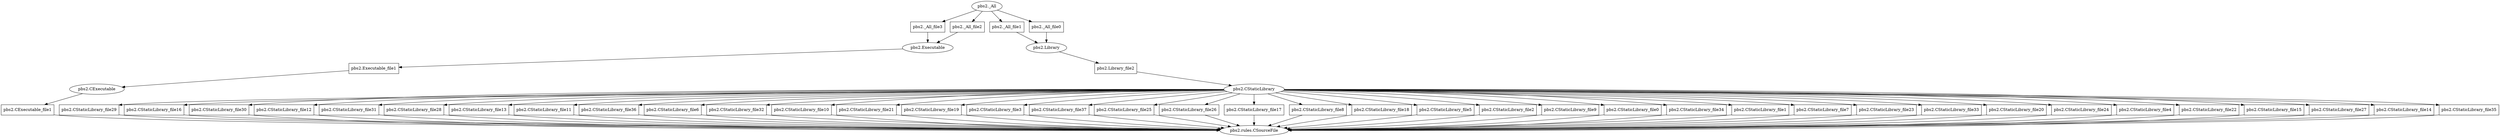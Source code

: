 strict digraph {
	"pbs2.CExecutable_file1"	 [shape=box];
	"pbs2.CExecutable_file1" -> "pbs2.rules.CSourceFile";
	"pbs2.CExecutable" -> "pbs2.CExecutable_file1";
	"pbs2.Library_file2"	 [shape=box];
	"pbs2.Library_file2" -> "pbs2.CStaticLibrary";
	"pbs2.Library" -> "pbs2.Library_file2";
	"pbs2.CStaticLibrary_file29"	 [shape=box];
	"pbs2.CStaticLibrary" -> "pbs2.CStaticLibrary_file29";
	"pbs2.CStaticLibrary_file16"	 [shape=box];
	"pbs2.CStaticLibrary" -> "pbs2.CStaticLibrary_file16";
	"pbs2.CStaticLibrary_file30"	 [shape=box];
	"pbs2.CStaticLibrary" -> "pbs2.CStaticLibrary_file30";
	"pbs2.CStaticLibrary_file12"	 [shape=box];
	"pbs2.CStaticLibrary" -> "pbs2.CStaticLibrary_file12";
	"pbs2.CStaticLibrary_file31"	 [shape=box];
	"pbs2.CStaticLibrary" -> "pbs2.CStaticLibrary_file31";
	"pbs2.CStaticLibrary_file28"	 [shape=box];
	"pbs2.CStaticLibrary" -> "pbs2.CStaticLibrary_file28";
	"pbs2.CStaticLibrary_file13"	 [shape=box];
	"pbs2.CStaticLibrary" -> "pbs2.CStaticLibrary_file13";
	"pbs2.CStaticLibrary_file11"	 [shape=box];
	"pbs2.CStaticLibrary" -> "pbs2.CStaticLibrary_file11";
	"pbs2.CStaticLibrary_file36"	 [shape=box];
	"pbs2.CStaticLibrary" -> "pbs2.CStaticLibrary_file36";
	"pbs2.CStaticLibrary_file6"	 [shape=box];
	"pbs2.CStaticLibrary" -> "pbs2.CStaticLibrary_file6";
	"pbs2.CStaticLibrary_file32"	 [shape=box];
	"pbs2.CStaticLibrary" -> "pbs2.CStaticLibrary_file32";
	"pbs2.CStaticLibrary_file10"	 [shape=box];
	"pbs2.CStaticLibrary" -> "pbs2.CStaticLibrary_file10";
	"pbs2.CStaticLibrary_file21"	 [shape=box];
	"pbs2.CStaticLibrary" -> "pbs2.CStaticLibrary_file21";
	"pbs2.CStaticLibrary_file19"	 [shape=box];
	"pbs2.CStaticLibrary" -> "pbs2.CStaticLibrary_file19";
	"pbs2.CStaticLibrary_file3"	 [shape=box];
	"pbs2.CStaticLibrary" -> "pbs2.CStaticLibrary_file3";
	"pbs2.CStaticLibrary_file37"	 [shape=box];
	"pbs2.CStaticLibrary" -> "pbs2.CStaticLibrary_file37";
	"pbs2.CStaticLibrary_file25"	 [shape=box];
	"pbs2.CStaticLibrary" -> "pbs2.CStaticLibrary_file25";
	"pbs2.CStaticLibrary_file26"	 [shape=box];
	"pbs2.CStaticLibrary" -> "pbs2.CStaticLibrary_file26";
	"pbs2.CStaticLibrary_file17"	 [shape=box];
	"pbs2.CStaticLibrary" -> "pbs2.CStaticLibrary_file17";
	"pbs2.CStaticLibrary_file8"	 [shape=box];
	"pbs2.CStaticLibrary" -> "pbs2.CStaticLibrary_file8";
	"pbs2.CStaticLibrary_file18"	 [shape=box];
	"pbs2.CStaticLibrary" -> "pbs2.CStaticLibrary_file18";
	"pbs2.CStaticLibrary_file5"	 [shape=box];
	"pbs2.CStaticLibrary" -> "pbs2.CStaticLibrary_file5";
	"pbs2.CStaticLibrary_file2"	 [shape=box];
	"pbs2.CStaticLibrary" -> "pbs2.CStaticLibrary_file2";
	"pbs2.CStaticLibrary_file9"	 [shape=box];
	"pbs2.CStaticLibrary" -> "pbs2.CStaticLibrary_file9";
	"pbs2.CStaticLibrary_file0"	 [shape=box];
	"pbs2.CStaticLibrary" -> "pbs2.CStaticLibrary_file0";
	"pbs2.CStaticLibrary_file34"	 [shape=box];
	"pbs2.CStaticLibrary" -> "pbs2.CStaticLibrary_file34";
	"pbs2.CStaticLibrary_file1"	 [shape=box];
	"pbs2.CStaticLibrary" -> "pbs2.CStaticLibrary_file1";
	"pbs2.CStaticLibrary_file7"	 [shape=box];
	"pbs2.CStaticLibrary" -> "pbs2.CStaticLibrary_file7";
	"pbs2.CStaticLibrary_file23"	 [shape=box];
	"pbs2.CStaticLibrary" -> "pbs2.CStaticLibrary_file23";
	"pbs2.CStaticLibrary_file33"	 [shape=box];
	"pbs2.CStaticLibrary" -> "pbs2.CStaticLibrary_file33";
	"pbs2.CStaticLibrary_file20"	 [shape=box];
	"pbs2.CStaticLibrary" -> "pbs2.CStaticLibrary_file20";
	"pbs2.CStaticLibrary_file24"	 [shape=box];
	"pbs2.CStaticLibrary" -> "pbs2.CStaticLibrary_file24";
	"pbs2.CStaticLibrary_file4"	 [shape=box];
	"pbs2.CStaticLibrary" -> "pbs2.CStaticLibrary_file4";
	"pbs2.CStaticLibrary_file22"	 [shape=box];
	"pbs2.CStaticLibrary" -> "pbs2.CStaticLibrary_file22";
	"pbs2.CStaticLibrary_file15"	 [shape=box];
	"pbs2.CStaticLibrary" -> "pbs2.CStaticLibrary_file15";
	"pbs2.CStaticLibrary_file27"	 [shape=box];
	"pbs2.CStaticLibrary" -> "pbs2.CStaticLibrary_file27";
	"pbs2.CStaticLibrary_file14"	 [shape=box];
	"pbs2.CStaticLibrary" -> "pbs2.CStaticLibrary_file14";
	"pbs2.CStaticLibrary_file35"	 [shape=box];
	"pbs2.CStaticLibrary" -> "pbs2.CStaticLibrary_file35";
	"pbs2.CStaticLibrary_file29" -> "pbs2.rules.CSourceFile";
	"pbs2.CStaticLibrary_file16" -> "pbs2.rules.CSourceFile";
	"pbs2.CStaticLibrary_file30" -> "pbs2.rules.CSourceFile";
	"pbs2.CStaticLibrary_file12" -> "pbs2.rules.CSourceFile";
	"pbs2.CStaticLibrary_file31" -> "pbs2.rules.CSourceFile";
	"pbs2.CStaticLibrary_file28" -> "pbs2.rules.CSourceFile";
	"pbs2.CStaticLibrary_file13" -> "pbs2.rules.CSourceFile";
	"pbs2.CStaticLibrary_file11" -> "pbs2.rules.CSourceFile";
	"pbs2.CStaticLibrary_file36" -> "pbs2.rules.CSourceFile";
	"pbs2.CStaticLibrary_file6" -> "pbs2.rules.CSourceFile";
	"pbs2.CStaticLibrary_file32" -> "pbs2.rules.CSourceFile";
	"pbs2.CStaticLibrary_file10" -> "pbs2.rules.CSourceFile";
	"pbs2.CStaticLibrary_file21" -> "pbs2.rules.CSourceFile";
	"pbs2.CStaticLibrary_file19" -> "pbs2.rules.CSourceFile";
	"pbs2.CStaticLibrary_file3" -> "pbs2.rules.CSourceFile";
	"pbs2.CStaticLibrary_file37" -> "pbs2.rules.CSourceFile";
	"pbs2.CStaticLibrary_file25" -> "pbs2.rules.CSourceFile";
	"pbs2.CStaticLibrary_file26" -> "pbs2.rules.CSourceFile";
	"pbs2.CStaticLibrary_file17" -> "pbs2.rules.CSourceFile";
	"pbs2.CStaticLibrary_file8" -> "pbs2.rules.CSourceFile";
	"pbs2.CStaticLibrary_file18" -> "pbs2.rules.CSourceFile";
	"pbs2.CStaticLibrary_file5" -> "pbs2.rules.CSourceFile";
	"pbs2.CStaticLibrary_file2" -> "pbs2.rules.CSourceFile";
	"pbs2.CStaticLibrary_file9" -> "pbs2.rules.CSourceFile";
	"pbs2.CStaticLibrary_file0" -> "pbs2.rules.CSourceFile";
	"pbs2.CStaticLibrary_file34" -> "pbs2.rules.CSourceFile";
	"pbs2.CStaticLibrary_file1" -> "pbs2.rules.CSourceFile";
	"pbs2.CStaticLibrary_file7" -> "pbs2.rules.CSourceFile";
	"pbs2.CStaticLibrary_file23" -> "pbs2.rules.CSourceFile";
	"pbs2.CStaticLibrary_file33" -> "pbs2.rules.CSourceFile";
	"pbs2.CStaticLibrary_file20" -> "pbs2.rules.CSourceFile";
	"pbs2.CStaticLibrary_file24" -> "pbs2.rules.CSourceFile";
	"pbs2.CStaticLibrary_file4" -> "pbs2.rules.CSourceFile";
	"pbs2.CStaticLibrary_file22" -> "pbs2.rules.CSourceFile";
	"pbs2.CStaticLibrary_file15" -> "pbs2.rules.CSourceFile";
	"pbs2.CStaticLibrary_file27" -> "pbs2.rules.CSourceFile";
	"pbs2.CStaticLibrary_file14" -> "pbs2.rules.CSourceFile";
	"pbs2.CStaticLibrary_file35" -> "pbs2.rules.CSourceFile";
	"pbs2._All_file3"	 [shape=box];
	"pbs2._All_file3" -> "pbs2.Executable";
	"pbs2._All" -> "pbs2._All_file3";
	"pbs2._All_file1"	 [shape=box];
	"pbs2._All" -> "pbs2._All_file1";
	"pbs2._All_file2"	 [shape=box];
	"pbs2._All" -> "pbs2._All_file2";
	"pbs2._All_file0"	 [shape=box];
	"pbs2._All" -> "pbs2._All_file0";
	"pbs2._All_file1" -> "pbs2.Library";
	"pbs2._All_file2" -> "pbs2.Executable";
	"pbs2._All_file0" -> "pbs2.Library";
	"pbs2.Executable_file1"	 [shape=box];
	"pbs2.Executable" -> "pbs2.Executable_file1";
	"pbs2.Executable_file1" -> "pbs2.CExecutable";
}
